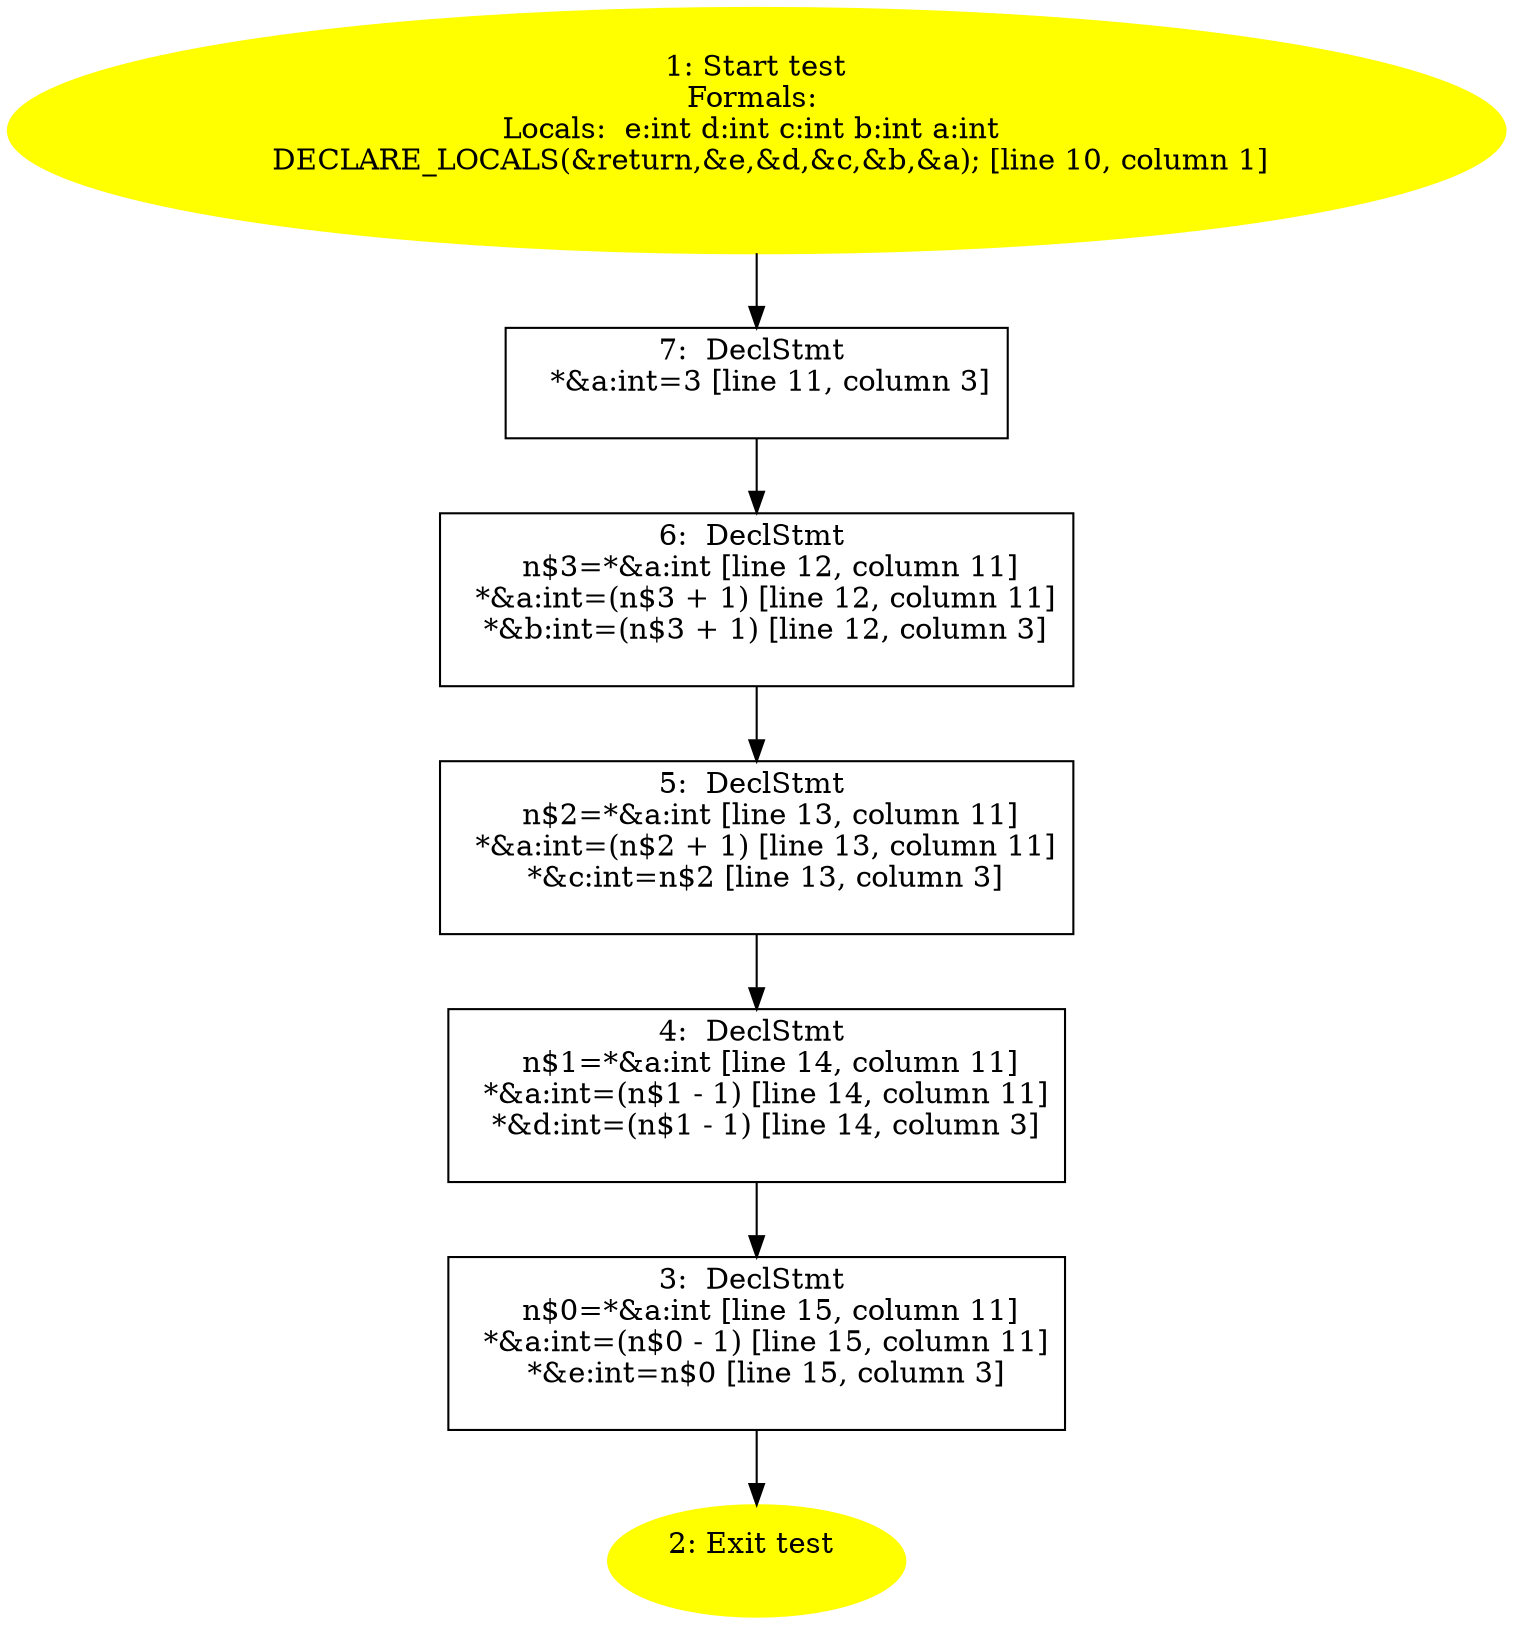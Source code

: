 /* @generated */
digraph cfg {
"test.098f6bcd4621d373cade4e832627b4f6_1" [label="1: Start test\nFormals: \nLocals:  e:int d:int c:int b:int a:int \n   DECLARE_LOCALS(&return,&e,&d,&c,&b,&a); [line 10, column 1]\n " color=yellow style=filled]
	

	 "test.098f6bcd4621d373cade4e832627b4f6_1" -> "test.098f6bcd4621d373cade4e832627b4f6_7" ;
"test.098f6bcd4621d373cade4e832627b4f6_2" [label="2: Exit test \n  " color=yellow style=filled]
	

"test.098f6bcd4621d373cade4e832627b4f6_3" [label="3:  DeclStmt \n   n$0=*&a:int [line 15, column 11]\n  *&a:int=(n$0 - 1) [line 15, column 11]\n  *&e:int=n$0 [line 15, column 3]\n " shape="box"]
	

	 "test.098f6bcd4621d373cade4e832627b4f6_3" -> "test.098f6bcd4621d373cade4e832627b4f6_2" ;
"test.098f6bcd4621d373cade4e832627b4f6_4" [label="4:  DeclStmt \n   n$1=*&a:int [line 14, column 11]\n  *&a:int=(n$1 - 1) [line 14, column 11]\n  *&d:int=(n$1 - 1) [line 14, column 3]\n " shape="box"]
	

	 "test.098f6bcd4621d373cade4e832627b4f6_4" -> "test.098f6bcd4621d373cade4e832627b4f6_3" ;
"test.098f6bcd4621d373cade4e832627b4f6_5" [label="5:  DeclStmt \n   n$2=*&a:int [line 13, column 11]\n  *&a:int=(n$2 + 1) [line 13, column 11]\n  *&c:int=n$2 [line 13, column 3]\n " shape="box"]
	

	 "test.098f6bcd4621d373cade4e832627b4f6_5" -> "test.098f6bcd4621d373cade4e832627b4f6_4" ;
"test.098f6bcd4621d373cade4e832627b4f6_6" [label="6:  DeclStmt \n   n$3=*&a:int [line 12, column 11]\n  *&a:int=(n$3 + 1) [line 12, column 11]\n  *&b:int=(n$3 + 1) [line 12, column 3]\n " shape="box"]
	

	 "test.098f6bcd4621d373cade4e832627b4f6_6" -> "test.098f6bcd4621d373cade4e832627b4f6_5" ;
"test.098f6bcd4621d373cade4e832627b4f6_7" [label="7:  DeclStmt \n   *&a:int=3 [line 11, column 3]\n " shape="box"]
	

	 "test.098f6bcd4621d373cade4e832627b4f6_7" -> "test.098f6bcd4621d373cade4e832627b4f6_6" ;
}
